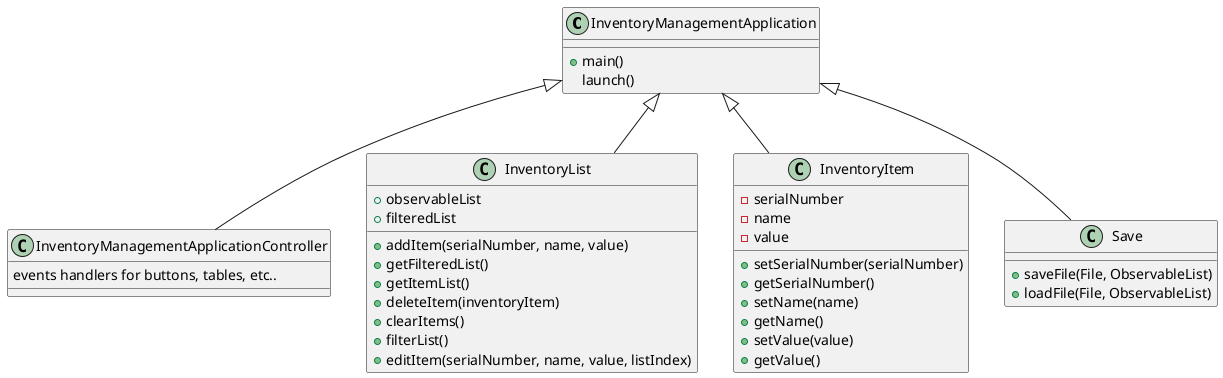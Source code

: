 @startuml
class InventoryManagementApplication{
    +main()
        launch()
}

class InventoryManagementApplicationController{
    events handlers for buttons, tables, etc..
}

class InventoryList{
    +observableList
    +filteredList

    +addItem(serialNumber, name, value)
    +getFilteredList()
    +getItemList()
    +deleteItem(inventoryItem)
    +clearItems()
    +filterList()
    +editItem(serialNumber, name, value, listIndex)
}

class InventoryItem{
    -serialNumber
    -name
    -value
    +setSerialNumber(serialNumber)
    +getSerialNumber()
    +setName(name)
    +getName()
    +setValue(value)
    +getValue()
}

class Save{
    +saveFile(File, ObservableList)
    +loadFile(File, ObservableList)
}

InventoryManagementApplication <|-- InventoryManagementApplicationController
InventoryManagementApplication <|-- InventoryItem
InventoryManagementApplication <|-- InventoryList
InventoryManagementApplication <|-- Save

@enduml